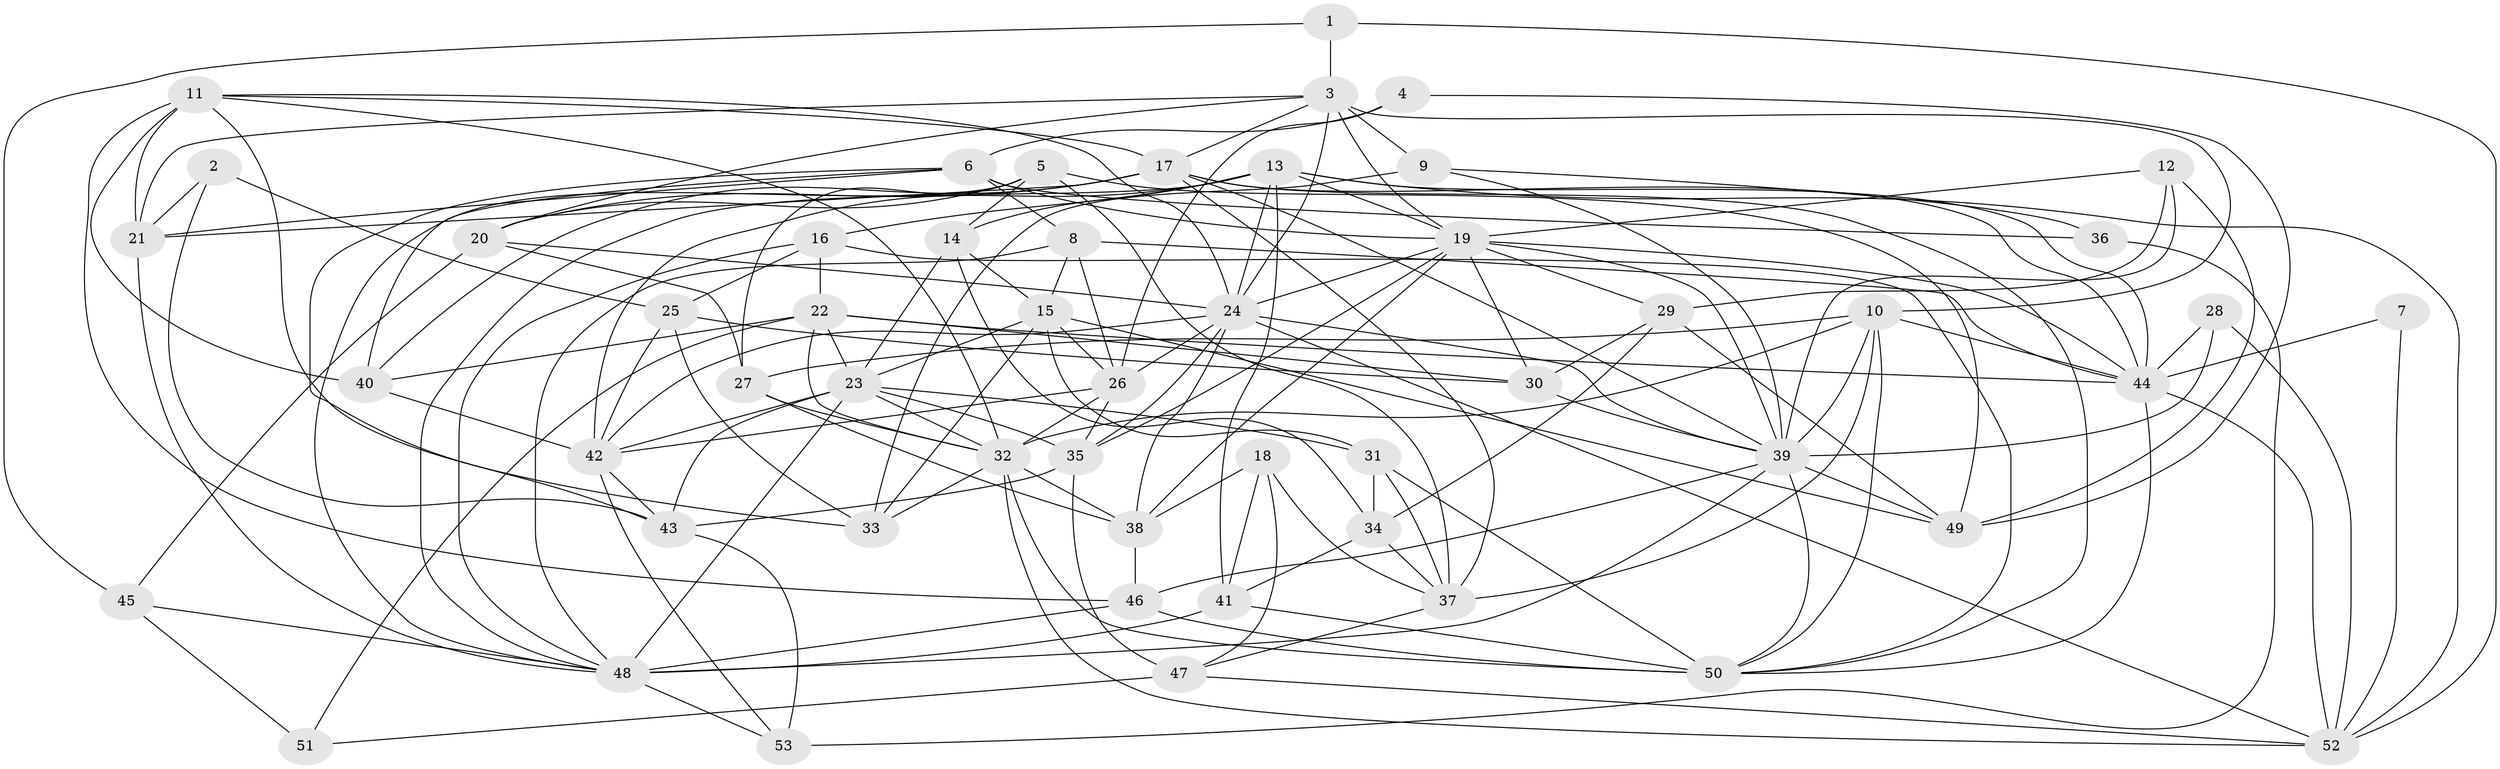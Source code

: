// original degree distribution, {5: 0.17424242424242425, 7: 0.03787878787878788, 3: 0.2727272727272727, 2: 0.12121212121212122, 4: 0.30303030303030304, 6: 0.07575757575757576, 10: 0.007575757575757576, 8: 0.007575757575757576}
// Generated by graph-tools (version 1.1) at 2025/37/03/04/25 23:37:10]
// undirected, 53 vertices, 163 edges
graph export_dot {
  node [color=gray90,style=filled];
  1;
  2;
  3;
  4;
  5;
  6;
  7;
  8;
  9;
  10;
  11;
  12;
  13;
  14;
  15;
  16;
  17;
  18;
  19;
  20;
  21;
  22;
  23;
  24;
  25;
  26;
  27;
  28;
  29;
  30;
  31;
  32;
  33;
  34;
  35;
  36;
  37;
  38;
  39;
  40;
  41;
  42;
  43;
  44;
  45;
  46;
  47;
  48;
  49;
  50;
  51;
  52;
  53;
  1 -- 3 [weight=1.0];
  1 -- 45 [weight=1.0];
  1 -- 52 [weight=1.0];
  2 -- 21 [weight=1.0];
  2 -- 25 [weight=1.0];
  2 -- 43 [weight=1.0];
  3 -- 9 [weight=2.0];
  3 -- 10 [weight=1.0];
  3 -- 17 [weight=1.0];
  3 -- 19 [weight=1.0];
  3 -- 20 [weight=1.0];
  3 -- 21 [weight=1.0];
  3 -- 24 [weight=1.0];
  4 -- 6 [weight=1.0];
  4 -- 26 [weight=1.0];
  4 -- 49 [weight=1.0];
  5 -- 14 [weight=1.0];
  5 -- 20 [weight=1.0];
  5 -- 27 [weight=1.0];
  5 -- 37 [weight=1.0];
  5 -- 48 [weight=1.0];
  5 -- 49 [weight=1.0];
  6 -- 8 [weight=1.0];
  6 -- 19 [weight=1.0];
  6 -- 21 [weight=1.0];
  6 -- 36 [weight=1.0];
  6 -- 40 [weight=1.0];
  6 -- 43 [weight=1.0];
  7 -- 44 [weight=1.0];
  7 -- 52 [weight=2.0];
  8 -- 15 [weight=1.0];
  8 -- 26 [weight=1.0];
  8 -- 44 [weight=2.0];
  8 -- 48 [weight=1.0];
  9 -- 33 [weight=1.0];
  9 -- 36 [weight=1.0];
  9 -- 39 [weight=1.0];
  10 -- 27 [weight=1.0];
  10 -- 32 [weight=1.0];
  10 -- 37 [weight=2.0];
  10 -- 39 [weight=2.0];
  10 -- 44 [weight=1.0];
  10 -- 50 [weight=1.0];
  11 -- 17 [weight=1.0];
  11 -- 21 [weight=1.0];
  11 -- 24 [weight=1.0];
  11 -- 32 [weight=1.0];
  11 -- 33 [weight=1.0];
  11 -- 40 [weight=1.0];
  11 -- 46 [weight=2.0];
  12 -- 19 [weight=1.0];
  12 -- 29 [weight=1.0];
  12 -- 39 [weight=1.0];
  12 -- 49 [weight=1.0];
  13 -- 14 [weight=1.0];
  13 -- 16 [weight=1.0];
  13 -- 19 [weight=2.0];
  13 -- 24 [weight=1.0];
  13 -- 41 [weight=1.0];
  13 -- 42 [weight=2.0];
  13 -- 44 [weight=2.0];
  13 -- 48 [weight=1.0];
  13 -- 52 [weight=1.0];
  14 -- 15 [weight=1.0];
  14 -- 23 [weight=1.0];
  14 -- 34 [weight=1.0];
  15 -- 23 [weight=1.0];
  15 -- 26 [weight=1.0];
  15 -- 31 [weight=1.0];
  15 -- 33 [weight=1.0];
  15 -- 49 [weight=1.0];
  16 -- 22 [weight=1.0];
  16 -- 25 [weight=1.0];
  16 -- 48 [weight=1.0];
  16 -- 50 [weight=1.0];
  17 -- 20 [weight=1.0];
  17 -- 21 [weight=1.0];
  17 -- 37 [weight=2.0];
  17 -- 39 [weight=1.0];
  17 -- 40 [weight=1.0];
  17 -- 44 [weight=1.0];
  17 -- 50 [weight=1.0];
  18 -- 37 [weight=1.0];
  18 -- 38 [weight=1.0];
  18 -- 41 [weight=1.0];
  18 -- 47 [weight=1.0];
  19 -- 24 [weight=1.0];
  19 -- 29 [weight=1.0];
  19 -- 30 [weight=1.0];
  19 -- 35 [weight=1.0];
  19 -- 38 [weight=1.0];
  19 -- 39 [weight=1.0];
  19 -- 44 [weight=1.0];
  20 -- 24 [weight=1.0];
  20 -- 27 [weight=1.0];
  20 -- 45 [weight=1.0];
  21 -- 48 [weight=1.0];
  22 -- 23 [weight=1.0];
  22 -- 30 [weight=1.0];
  22 -- 32 [weight=1.0];
  22 -- 40 [weight=1.0];
  22 -- 44 [weight=1.0];
  22 -- 51 [weight=2.0];
  23 -- 31 [weight=1.0];
  23 -- 32 [weight=1.0];
  23 -- 35 [weight=1.0];
  23 -- 42 [weight=1.0];
  23 -- 43 [weight=1.0];
  23 -- 48 [weight=2.0];
  24 -- 26 [weight=1.0];
  24 -- 35 [weight=1.0];
  24 -- 38 [weight=1.0];
  24 -- 39 [weight=1.0];
  24 -- 42 [weight=1.0];
  24 -- 52 [weight=1.0];
  25 -- 30 [weight=1.0];
  25 -- 33 [weight=1.0];
  25 -- 42 [weight=1.0];
  26 -- 32 [weight=1.0];
  26 -- 35 [weight=1.0];
  26 -- 42 [weight=1.0];
  27 -- 32 [weight=1.0];
  27 -- 38 [weight=1.0];
  28 -- 39 [weight=1.0];
  28 -- 44 [weight=2.0];
  28 -- 52 [weight=1.0];
  29 -- 30 [weight=1.0];
  29 -- 34 [weight=1.0];
  29 -- 49 [weight=1.0];
  30 -- 39 [weight=1.0];
  31 -- 34 [weight=1.0];
  31 -- 37 [weight=2.0];
  31 -- 50 [weight=1.0];
  32 -- 33 [weight=1.0];
  32 -- 38 [weight=1.0];
  32 -- 50 [weight=1.0];
  32 -- 52 [weight=2.0];
  34 -- 37 [weight=1.0];
  34 -- 41 [weight=1.0];
  35 -- 43 [weight=1.0];
  35 -- 47 [weight=1.0];
  36 -- 53 [weight=1.0];
  37 -- 47 [weight=1.0];
  38 -- 46 [weight=1.0];
  39 -- 46 [weight=1.0];
  39 -- 48 [weight=1.0];
  39 -- 49 [weight=1.0];
  39 -- 50 [weight=1.0];
  40 -- 42 [weight=1.0];
  41 -- 48 [weight=1.0];
  41 -- 50 [weight=1.0];
  42 -- 43 [weight=1.0];
  42 -- 53 [weight=1.0];
  43 -- 53 [weight=1.0];
  44 -- 50 [weight=1.0];
  44 -- 52 [weight=1.0];
  45 -- 48 [weight=1.0];
  45 -- 51 [weight=1.0];
  46 -- 48 [weight=1.0];
  46 -- 50 [weight=2.0];
  47 -- 51 [weight=2.0];
  47 -- 52 [weight=1.0];
  48 -- 53 [weight=1.0];
}
